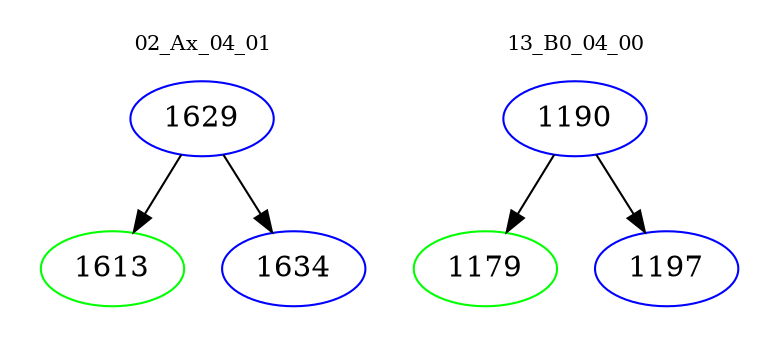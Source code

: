 digraph{
subgraph cluster_0 {
color = white
label = "02_Ax_04_01";
fontsize=10;
T0_1629 [label="1629", color="blue"]
T0_1629 -> T0_1613 [color="black"]
T0_1613 [label="1613", color="green"]
T0_1629 -> T0_1634 [color="black"]
T0_1634 [label="1634", color="blue"]
}
subgraph cluster_1 {
color = white
label = "13_B0_04_00";
fontsize=10;
T1_1190 [label="1190", color="blue"]
T1_1190 -> T1_1179 [color="black"]
T1_1179 [label="1179", color="green"]
T1_1190 -> T1_1197 [color="black"]
T1_1197 [label="1197", color="blue"]
}
}
